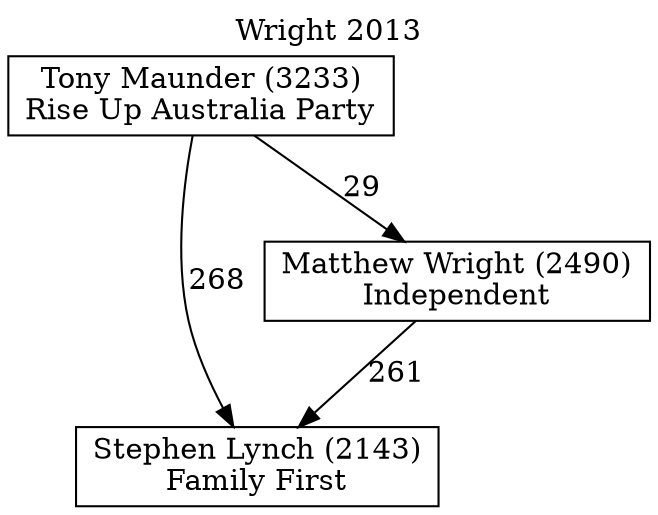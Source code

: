 // House preference flow
digraph "Stephen Lynch (2143)_Wright_2013" {
	graph [label="Wright 2013" labelloc=t mclimit=10]
	node [shape=box]
	"Stephen Lynch (2143)" [label="Stephen Lynch (2143)
Family First"]
	"Matthew Wright (2490)" [label="Matthew Wright (2490)
Independent"]
	"Tony Maunder (3233)" [label="Tony Maunder (3233)
Rise Up Australia Party"]
	"Matthew Wright (2490)" -> "Stephen Lynch (2143)" [label=261]
	"Tony Maunder (3233)" -> "Matthew Wright (2490)" [label=29]
	"Tony Maunder (3233)" -> "Stephen Lynch (2143)" [label=268]
}
